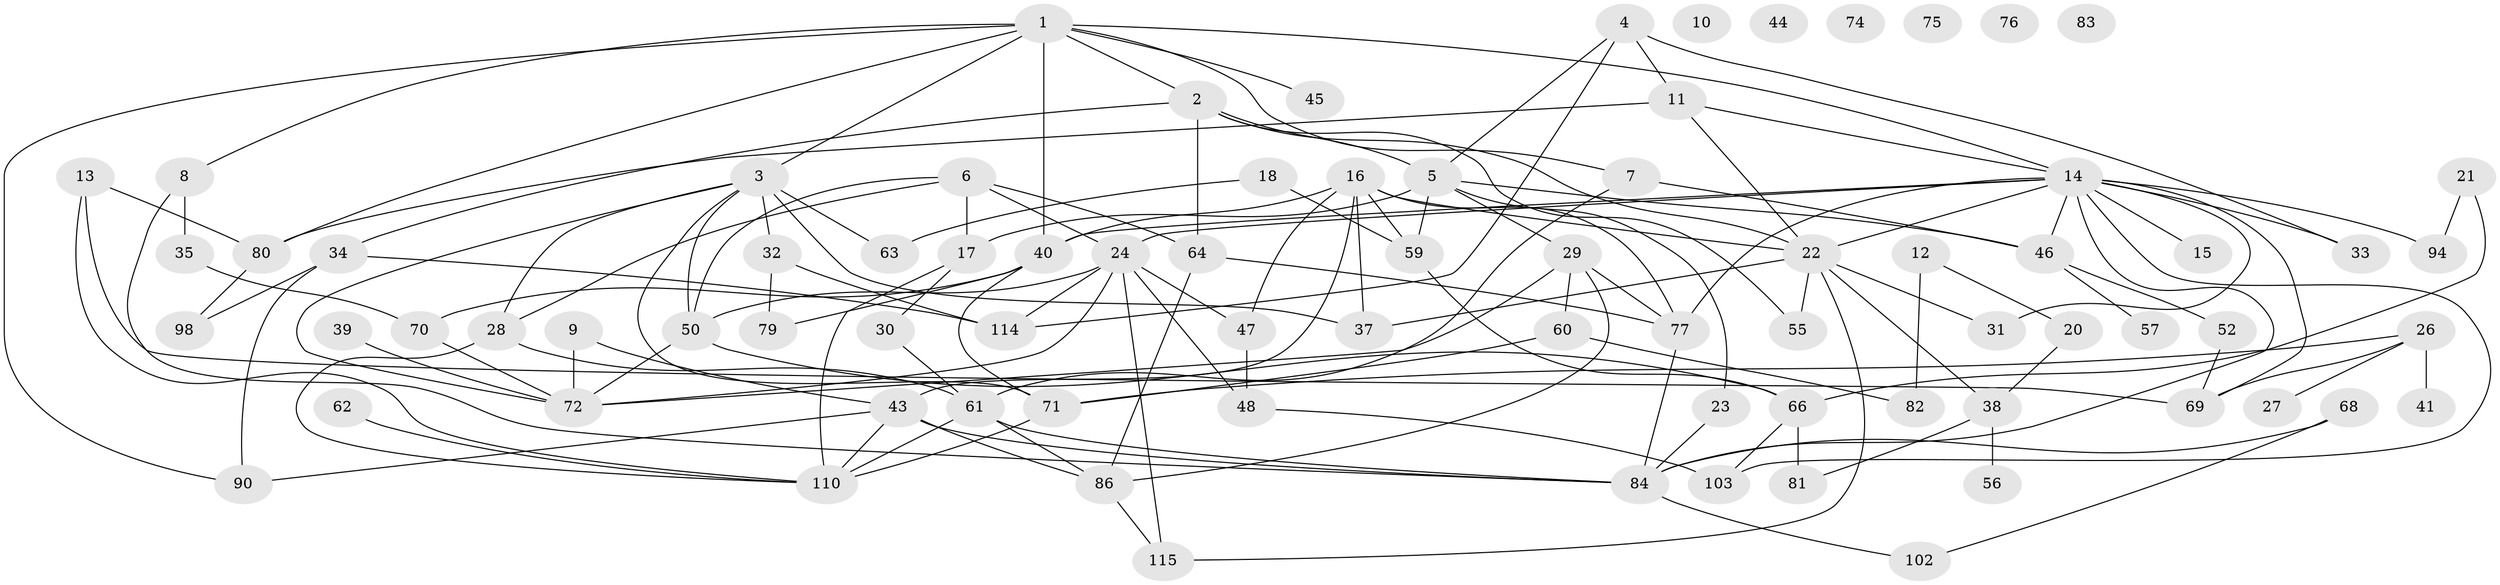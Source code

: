 // original degree distribution, {9: 0.008620689655172414, 5: 0.15517241379310345, 3: 0.19827586206896552, 4: 0.16379310344827586, 2: 0.2413793103448276, 1: 0.12931034482758622, 0: 0.05172413793103448, 7: 0.017241379310344827, 6: 0.02586206896551724, 11: 0.008620689655172414}
// Generated by graph-tools (version 1.1) at 2025/41/03/06/25 10:41:22]
// undirected, 80 vertices, 140 edges
graph export_dot {
graph [start="1"]
  node [color=gray90,style=filled];
  1 [super="+51"];
  2 [super="+65"];
  3 [super="+25"];
  4 [super="+53"];
  5 [super="+89"];
  6 [super="+116"];
  7;
  8 [super="+67"];
  9;
  10;
  11;
  12;
  13;
  14 [super="+101"];
  15;
  16 [super="+104"];
  17 [super="+19"];
  18;
  20;
  21;
  22 [super="+58"];
  23;
  24 [super="+36"];
  26;
  27;
  28;
  29 [super="+113"];
  30 [super="+92"];
  31;
  32;
  33;
  34 [super="+87"];
  35 [super="+93"];
  37 [super="+54"];
  38 [super="+42"];
  39;
  40 [super="+105"];
  41 [super="+111"];
  43 [super="+78"];
  44;
  45;
  46 [super="+91"];
  47;
  48 [super="+49"];
  50;
  52;
  55;
  56;
  57;
  59 [super="+100"];
  60;
  61 [super="+109"];
  62;
  63;
  64;
  66;
  68 [super="+73"];
  69 [super="+106"];
  70;
  71 [super="+88"];
  72 [super="+108"];
  74;
  75;
  76;
  77 [super="+97"];
  79;
  80 [super="+85"];
  81;
  82;
  83;
  84 [super="+95"];
  86 [super="+99"];
  90 [super="+96"];
  94;
  98 [super="+107"];
  102;
  103;
  110 [super="+112"];
  114;
  115;
  1 -- 2;
  1 -- 7;
  1 -- 45;
  1 -- 90;
  1 -- 80;
  1 -- 3;
  1 -- 14;
  1 -- 40;
  1 -- 8;
  2 -- 5;
  2 -- 55;
  2 -- 64;
  2 -- 34;
  2 -- 22;
  3 -- 28;
  3 -- 32;
  3 -- 50;
  3 -- 71;
  3 -- 72;
  3 -- 63;
  3 -- 37;
  4 -- 11;
  4 -- 33;
  4 -- 114;
  4 -- 5;
  5 -- 59;
  5 -- 17 [weight=2];
  5 -- 23;
  5 -- 46;
  5 -- 29;
  6 -- 28;
  6 -- 64;
  6 -- 17;
  6 -- 50;
  6 -- 24;
  7 -- 46;
  7 -- 61;
  8 -- 35;
  8 -- 84;
  9 -- 72;
  9 -- 43;
  11 -- 14;
  11 -- 22;
  11 -- 80;
  12 -- 20;
  12 -- 82;
  13 -- 69;
  13 -- 80;
  13 -- 110;
  14 -- 15;
  14 -- 31;
  14 -- 24;
  14 -- 33;
  14 -- 69;
  14 -- 103;
  14 -- 40;
  14 -- 77;
  14 -- 46;
  14 -- 84;
  14 -- 22;
  14 -- 94;
  16 -- 43;
  16 -- 47;
  16 -- 59;
  16 -- 22 [weight=2];
  16 -- 37;
  16 -- 40;
  16 -- 77;
  17 -- 110;
  17 -- 30;
  18 -- 59;
  18 -- 63;
  20 -- 38;
  21 -- 66;
  21 -- 94;
  22 -- 115;
  22 -- 55;
  22 -- 38;
  22 -- 31;
  22 -- 37;
  23 -- 84;
  24 -- 47;
  24 -- 50;
  24 -- 115;
  24 -- 114;
  24 -- 72;
  24 -- 48;
  26 -- 27;
  26 -- 41;
  26 -- 69;
  26 -- 71;
  28 -- 61;
  28 -- 110;
  29 -- 60;
  29 -- 86;
  29 -- 72;
  29 -- 77;
  30 -- 61;
  32 -- 79;
  32 -- 114;
  34 -- 98;
  34 -- 90;
  34 -- 114;
  35 -- 70;
  38 -- 81;
  38 -- 56;
  39 -- 72;
  40 -- 70;
  40 -- 79;
  40 -- 71;
  43 -- 84 [weight=2];
  43 -- 86;
  43 -- 110;
  43 -- 90;
  46 -- 52;
  46 -- 57;
  47 -- 48;
  48 -- 103;
  50 -- 66;
  50 -- 72;
  52 -- 69;
  59 -- 66;
  60 -- 82;
  60 -- 71;
  61 -- 84;
  61 -- 86;
  61 -- 110;
  62 -- 110;
  64 -- 86;
  64 -- 77;
  66 -- 81;
  66 -- 103;
  68 -- 102;
  68 -- 84;
  70 -- 72;
  71 -- 110;
  77 -- 84;
  80 -- 98;
  84 -- 102;
  86 -- 115;
}
